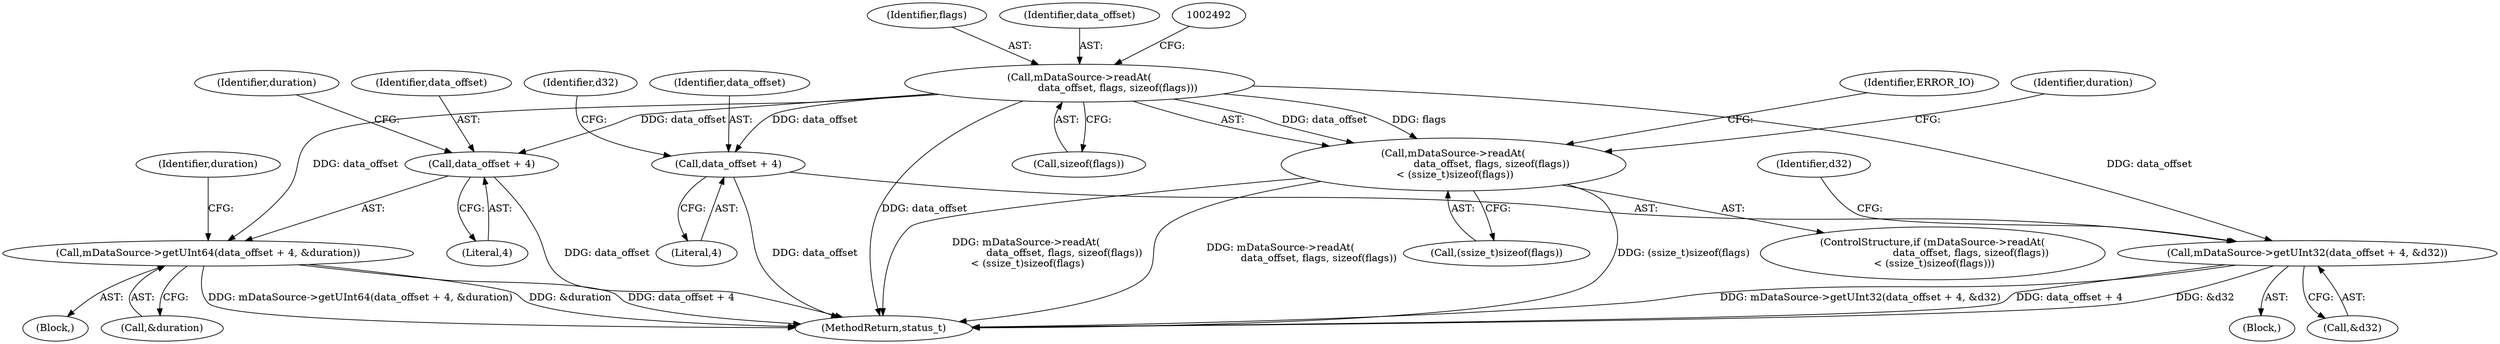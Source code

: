 digraph "0_Android_463a6f807e187828442949d1924e143cf07778c6@API" {
"1002486" [label="(Call,mDataSource->readAt(\n                        data_offset, flags, sizeof(flags)))"];
"1002485" [label="(Call,mDataSource->readAt(\n                        data_offset, flags, sizeof(flags))\n < (ssize_t)sizeof(flags))"];
"1002516" [label="(Call,mDataSource->getUInt64(data_offset + 4, &duration))"];
"1002517" [label="(Call,data_offset + 4)"];
"1002539" [label="(Call,mDataSource->getUInt32(data_offset + 4, &d32))"];
"1002540" [label="(Call,data_offset + 4)"];
"1002521" [label="(Identifier,duration)"];
"1002484" [label="(ControlStructure,if (mDataSource->readAt(\n                        data_offset, flags, sizeof(flags))\n < (ssize_t)sizeof(flags)))"];
"1002491" [label="(Call,(ssize_t)sizeof(flags))"];
"1002539" [label="(Call,mDataSource->getUInt32(data_offset + 4, &d32))"];
"1002524" [label="(Identifier,duration)"];
"1002485" [label="(Call,mDataSource->readAt(\n                        data_offset, flags, sizeof(flags))\n < (ssize_t)sizeof(flags))"];
"1002508" [label="(Block,)"];
"1002519" [label="(Literal,4)"];
"1002544" [label="(Identifier,d32)"];
"1002537" [label="(Block,)"];
"1002543" [label="(Call,&d32)"];
"1002520" [label="(Call,&duration)"];
"1002517" [label="(Call,data_offset + 4)"];
"1002500" [label="(Identifier,duration)"];
"1002542" [label="(Literal,4)"];
"1002486" [label="(Call,mDataSource->readAt(\n                        data_offset, flags, sizeof(flags)))"];
"1002518" [label="(Identifier,data_offset)"];
"1002488" [label="(Identifier,flags)"];
"1002516" [label="(Call,mDataSource->getUInt64(data_offset + 4, &duration))"];
"1002497" [label="(Identifier,ERROR_IO)"];
"1002487" [label="(Identifier,data_offset)"];
"1002547" [label="(Identifier,d32)"];
"1002489" [label="(Call,sizeof(flags))"];
"1002918" [label="(MethodReturn,status_t)"];
"1002540" [label="(Call,data_offset + 4)"];
"1002541" [label="(Identifier,data_offset)"];
"1002486" -> "1002485"  [label="AST: "];
"1002486" -> "1002489"  [label="CFG: "];
"1002487" -> "1002486"  [label="AST: "];
"1002488" -> "1002486"  [label="AST: "];
"1002489" -> "1002486"  [label="AST: "];
"1002492" -> "1002486"  [label="CFG: "];
"1002486" -> "1002918"  [label="DDG: data_offset"];
"1002486" -> "1002485"  [label="DDG: data_offset"];
"1002486" -> "1002485"  [label="DDG: flags"];
"1002486" -> "1002516"  [label="DDG: data_offset"];
"1002486" -> "1002517"  [label="DDG: data_offset"];
"1002486" -> "1002539"  [label="DDG: data_offset"];
"1002486" -> "1002540"  [label="DDG: data_offset"];
"1002485" -> "1002484"  [label="AST: "];
"1002485" -> "1002491"  [label="CFG: "];
"1002491" -> "1002485"  [label="AST: "];
"1002497" -> "1002485"  [label="CFG: "];
"1002500" -> "1002485"  [label="CFG: "];
"1002485" -> "1002918"  [label="DDG: mDataSource->readAt(\n                        data_offset, flags, sizeof(flags))\n < (ssize_t)sizeof(flags)"];
"1002485" -> "1002918"  [label="DDG: mDataSource->readAt(\n                        data_offset, flags, sizeof(flags))"];
"1002485" -> "1002918"  [label="DDG: (ssize_t)sizeof(flags)"];
"1002516" -> "1002508"  [label="AST: "];
"1002516" -> "1002520"  [label="CFG: "];
"1002517" -> "1002516"  [label="AST: "];
"1002520" -> "1002516"  [label="AST: "];
"1002524" -> "1002516"  [label="CFG: "];
"1002516" -> "1002918"  [label="DDG: mDataSource->getUInt64(data_offset + 4, &duration)"];
"1002516" -> "1002918"  [label="DDG: &duration"];
"1002516" -> "1002918"  [label="DDG: data_offset + 4"];
"1002517" -> "1002519"  [label="CFG: "];
"1002518" -> "1002517"  [label="AST: "];
"1002519" -> "1002517"  [label="AST: "];
"1002521" -> "1002517"  [label="CFG: "];
"1002517" -> "1002918"  [label="DDG: data_offset"];
"1002539" -> "1002537"  [label="AST: "];
"1002539" -> "1002543"  [label="CFG: "];
"1002540" -> "1002539"  [label="AST: "];
"1002543" -> "1002539"  [label="AST: "];
"1002547" -> "1002539"  [label="CFG: "];
"1002539" -> "1002918"  [label="DDG: &d32"];
"1002539" -> "1002918"  [label="DDG: mDataSource->getUInt32(data_offset + 4, &d32)"];
"1002539" -> "1002918"  [label="DDG: data_offset + 4"];
"1002540" -> "1002542"  [label="CFG: "];
"1002541" -> "1002540"  [label="AST: "];
"1002542" -> "1002540"  [label="AST: "];
"1002544" -> "1002540"  [label="CFG: "];
"1002540" -> "1002918"  [label="DDG: data_offset"];
}

